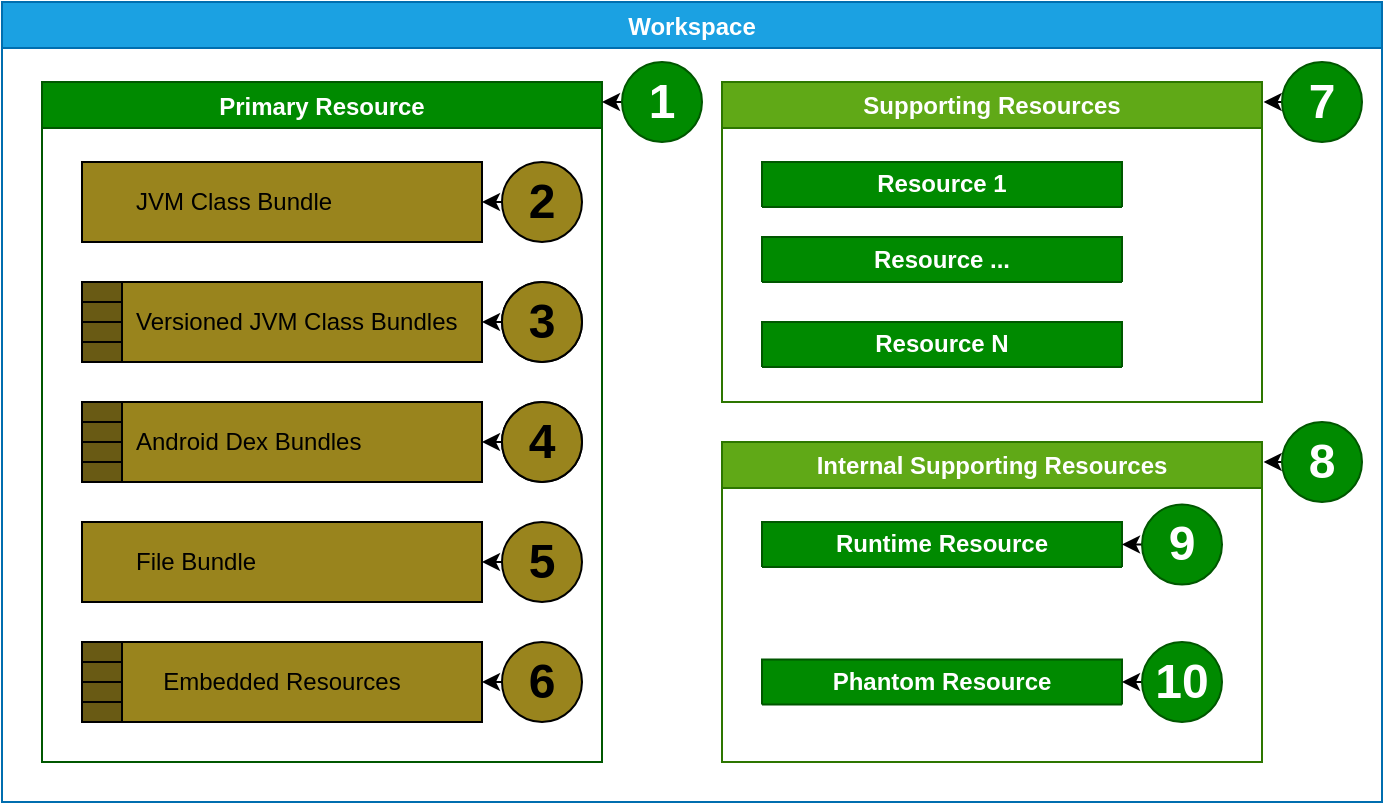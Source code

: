 <mxfile version="20.7.4" type="device"><diagram id="f0k8bnxrfoQ8ZFwOK5Zp" name="Page-1"><mxGraphModel dx="1036" dy="614" grid="1" gridSize="10" guides="1" tooltips="1" connect="1" arrows="1" fold="1" page="1" pageScale="1" pageWidth="850" pageHeight="1100" math="0" shadow="0"><root><mxCell id="0"/><mxCell id="1" parent="0"/><mxCell id="TlZXIhV_7fC7KWZkJwjc-2" value="Workspace" style="swimlane;startSize=23;fillColor=#1ba1e2;fontColor=#ffffff;strokeColor=#006EAF;" parent="1" vertex="1"><mxGeometry x="40" y="40" width="690" height="400" as="geometry"/></mxCell><mxCell id="TlZXIhV_7fC7KWZkJwjc-29" value="Primary Resource" style="swimlane;startSize=23;fillColor=#008a00;fontColor=#ffffff;strokeColor=#005700;" parent="TlZXIhV_7fC7KWZkJwjc-2" vertex="1"><mxGeometry x="20" y="40" width="280" height="340" as="geometry"/></mxCell><mxCell id="TlZXIhV_7fC7KWZkJwjc-30" value="JVM Class Bundle" style="rounded=0;whiteSpace=wrap;html=1;align=left;spacingLeft=25;fillColor=#99841D;" parent="TlZXIhV_7fC7KWZkJwjc-29" vertex="1"><mxGeometry x="20" y="40" width="200" height="40" as="geometry"/></mxCell><mxCell id="TlZXIhV_7fC7KWZkJwjc-31" value="Android Dex Bundles" style="rounded=0;whiteSpace=wrap;html=1;align=left;spacingLeft=25;fillColor=#99841D;" parent="TlZXIhV_7fC7KWZkJwjc-29" vertex="1"><mxGeometry x="20" y="160" width="200" height="40" as="geometry"/></mxCell><mxCell id="TlZXIhV_7fC7KWZkJwjc-32" value="Versioned JVM Class Bundles" style="rounded=0;whiteSpace=wrap;html=1;align=left;spacingLeft=25;fillColor=#99841D;" parent="TlZXIhV_7fC7KWZkJwjc-29" vertex="1"><mxGeometry x="20" y="100" width="200" height="40" as="geometry"/></mxCell><mxCell id="TlZXIhV_7fC7KWZkJwjc-35" value="" style="shape=partialRectangle;whiteSpace=wrap;html=1;top=0;left=0;fillColor=none;" parent="TlZXIhV_7fC7KWZkJwjc-29" vertex="1"><mxGeometry x="20" y="280" width="20" height="10" as="geometry"/></mxCell><mxCell id="TlZXIhV_7fC7KWZkJwjc-36" value="" style="shape=partialRectangle;whiteSpace=wrap;html=1;top=0;left=0;fillColor=none;" parent="TlZXIhV_7fC7KWZkJwjc-29" vertex="1"><mxGeometry x="20" y="290" width="20" height="10" as="geometry"/></mxCell><mxCell id="TlZXIhV_7fC7KWZkJwjc-37" value="" style="shape=partialRectangle;whiteSpace=wrap;html=1;top=0;left=0;fillColor=none;" parent="TlZXIhV_7fC7KWZkJwjc-29" vertex="1"><mxGeometry x="20" y="300" width="20" height="10" as="geometry"/></mxCell><mxCell id="TlZXIhV_7fC7KWZkJwjc-38" value="" style="shape=partialRectangle;whiteSpace=wrap;html=1;top=0;left=0;fillColor=none;" parent="TlZXIhV_7fC7KWZkJwjc-29" vertex="1"><mxGeometry x="20" y="310" width="20" height="10" as="geometry"/></mxCell><mxCell id="TlZXIhV_7fC7KWZkJwjc-66" value="" style="rounded=0;whiteSpace=wrap;html=1;fillColor=#695A14;" parent="TlZXIhV_7fC7KWZkJwjc-29" vertex="1"><mxGeometry x="20" y="160" width="20" height="40" as="geometry"/></mxCell><mxCell id="TlZXIhV_7fC7KWZkJwjc-39" value="" style="shape=partialRectangle;whiteSpace=wrap;html=1;top=0;left=0;fillColor=none;" parent="TlZXIhV_7fC7KWZkJwjc-29" vertex="1"><mxGeometry x="20" y="160" width="20" height="10" as="geometry"/></mxCell><mxCell id="TlZXIhV_7fC7KWZkJwjc-40" value="" style="shape=partialRectangle;whiteSpace=wrap;html=1;top=0;left=0;fillColor=none;" parent="TlZXIhV_7fC7KWZkJwjc-29" vertex="1"><mxGeometry x="20" y="170" width="20" height="10" as="geometry"/></mxCell><mxCell id="TlZXIhV_7fC7KWZkJwjc-41" value="" style="shape=partialRectangle;whiteSpace=wrap;html=1;top=0;left=0;fillColor=none;" parent="TlZXIhV_7fC7KWZkJwjc-29" vertex="1"><mxGeometry x="20" y="180" width="20" height="10" as="geometry"/></mxCell><mxCell id="TlZXIhV_7fC7KWZkJwjc-42" value="" style="shape=partialRectangle;whiteSpace=wrap;html=1;top=0;left=0;fillColor=none;" parent="TlZXIhV_7fC7KWZkJwjc-29" vertex="1"><mxGeometry x="20" y="190" width="20" height="10" as="geometry"/></mxCell><mxCell id="TlZXIhV_7fC7KWZkJwjc-65" value="" style="rounded=0;whiteSpace=wrap;html=1;fillColor=#695A14;" parent="TlZXIhV_7fC7KWZkJwjc-29" vertex="1"><mxGeometry x="20" y="100" width="20" height="40" as="geometry"/></mxCell><mxCell id="TlZXIhV_7fC7KWZkJwjc-47" value="" style="shape=partialRectangle;whiteSpace=wrap;html=1;top=0;left=0;fillColor=none;" parent="TlZXIhV_7fC7KWZkJwjc-29" vertex="1"><mxGeometry x="20" y="100" width="20" height="10" as="geometry"/></mxCell><mxCell id="TlZXIhV_7fC7KWZkJwjc-48" value="" style="shape=partialRectangle;whiteSpace=wrap;html=1;top=0;left=0;fillColor=none;" parent="TlZXIhV_7fC7KWZkJwjc-29" vertex="1"><mxGeometry x="20" y="110" width="20" height="10" as="geometry"/></mxCell><mxCell id="TlZXIhV_7fC7KWZkJwjc-49" value="" style="shape=partialRectangle;whiteSpace=wrap;html=1;top=0;left=0;fillColor=none;" parent="TlZXIhV_7fC7KWZkJwjc-29" vertex="1"><mxGeometry x="20" y="120" width="20" height="10" as="geometry"/></mxCell><mxCell id="TlZXIhV_7fC7KWZkJwjc-50" value="" style="shape=partialRectangle;whiteSpace=wrap;html=1;top=0;left=0;fillColor=none;" parent="TlZXIhV_7fC7KWZkJwjc-29" vertex="1"><mxGeometry x="20" y="130" width="20" height="10" as="geometry"/></mxCell><mxCell id="TlZXIhV_7fC7KWZkJwjc-54" value="&lt;h1&gt;2&lt;/h1&gt;" style="ellipse;whiteSpace=wrap;html=1;fillColor=default;" parent="TlZXIhV_7fC7KWZkJwjc-29" vertex="1"><mxGeometry x="230" y="100" width="40" height="40" as="geometry"/></mxCell><mxCell id="TlZXIhV_7fC7KWZkJwjc-55" value="&lt;h1&gt;3&lt;/h1&gt;" style="ellipse;whiteSpace=wrap;html=1;fillColor=default;" parent="TlZXIhV_7fC7KWZkJwjc-29" vertex="1"><mxGeometry x="230" y="160" width="40" height="40" as="geometry"/></mxCell><mxCell id="TlZXIhV_7fC7KWZkJwjc-76" style="edgeStyle=orthogonalEdgeStyle;rounded=0;orthogonalLoop=1;jettySize=auto;html=1;exitX=0;exitY=0.5;exitDx=0;exitDy=0;entryX=1;entryY=0.5;entryDx=0;entryDy=0;" parent="TlZXIhV_7fC7KWZkJwjc-29" source="TlZXIhV_7fC7KWZkJwjc-56" target="TlZXIhV_7fC7KWZkJwjc-7" edge="1"><mxGeometry relative="1" as="geometry"/></mxCell><mxCell id="TlZXIhV_7fC7KWZkJwjc-56" value="&lt;h1&gt;5&lt;/h1&gt;" style="ellipse;whiteSpace=wrap;html=1;fillColor=#99841D;" parent="TlZXIhV_7fC7KWZkJwjc-29" vertex="1"><mxGeometry x="230" y="220" width="40" height="40" as="geometry"/></mxCell><mxCell id="TlZXIhV_7fC7KWZkJwjc-77" style="edgeStyle=orthogonalEdgeStyle;rounded=0;orthogonalLoop=1;jettySize=auto;html=1;exitX=0;exitY=0.5;exitDx=0;exitDy=0;entryX=1;entryY=0.5;entryDx=0;entryDy=0;" parent="TlZXIhV_7fC7KWZkJwjc-29" source="TlZXIhV_7fC7KWZkJwjc-57" target="TlZXIhV_7fC7KWZkJwjc-18" edge="1"><mxGeometry relative="1" as="geometry"/></mxCell><mxCell id="TlZXIhV_7fC7KWZkJwjc-57" value="&lt;h1&gt;6&lt;/h1&gt;" style="ellipse;whiteSpace=wrap;html=1;fillColor=#99841D;" parent="TlZXIhV_7fC7KWZkJwjc-29" vertex="1"><mxGeometry x="230" y="280" width="40" height="40" as="geometry"/></mxCell><mxCell id="TlZXIhV_7fC7KWZkJwjc-74" style="edgeStyle=orthogonalEdgeStyle;rounded=0;orthogonalLoop=1;jettySize=auto;html=1;exitX=0;exitY=0.5;exitDx=0;exitDy=0;entryX=1;entryY=0.5;entryDx=0;entryDy=0;" parent="TlZXIhV_7fC7KWZkJwjc-29" source="TlZXIhV_7fC7KWZkJwjc-59" target="TlZXIhV_7fC7KWZkJwjc-32" edge="1"><mxGeometry relative="1" as="geometry"/></mxCell><mxCell id="TlZXIhV_7fC7KWZkJwjc-59" value="&lt;h1&gt;3&lt;/h1&gt;" style="ellipse;whiteSpace=wrap;html=1;fillColor=#99841D;" parent="TlZXIhV_7fC7KWZkJwjc-29" vertex="1"><mxGeometry x="230" y="100" width="40" height="40" as="geometry"/></mxCell><mxCell id="TlZXIhV_7fC7KWZkJwjc-75" style="edgeStyle=orthogonalEdgeStyle;rounded=0;orthogonalLoop=1;jettySize=auto;html=1;exitX=0;exitY=0.5;exitDx=0;exitDy=0;entryX=1;entryY=0.5;entryDx=0;entryDy=0;" parent="TlZXIhV_7fC7KWZkJwjc-29" source="TlZXIhV_7fC7KWZkJwjc-60" target="TlZXIhV_7fC7KWZkJwjc-31" edge="1"><mxGeometry relative="1" as="geometry"/></mxCell><mxCell id="TlZXIhV_7fC7KWZkJwjc-60" value="&lt;h1&gt;4&lt;/h1&gt;" style="ellipse;whiteSpace=wrap;html=1;fillColor=#99841D;" parent="TlZXIhV_7fC7KWZkJwjc-29" vertex="1"><mxGeometry x="230" y="160" width="40" height="40" as="geometry"/></mxCell><mxCell id="TlZXIhV_7fC7KWZkJwjc-7" value="File&amp;nbsp;Bundle" style="rounded=0;whiteSpace=wrap;html=1;spacingLeft=25;align=left;fillColor=#99841D;" parent="TlZXIhV_7fC7KWZkJwjc-29" vertex="1"><mxGeometry x="20" y="220" width="200" height="40" as="geometry"/></mxCell><mxCell id="TlZXIhV_7fC7KWZkJwjc-18" value="Embedded Resources" style="rounded=0;whiteSpace=wrap;html=1;fillColor=#99841D;" parent="TlZXIhV_7fC7KWZkJwjc-29" vertex="1"><mxGeometry x="20" y="280" width="200" height="40" as="geometry"/></mxCell><mxCell id="TlZXIhV_7fC7KWZkJwjc-67" value="" style="rounded=0;whiteSpace=wrap;html=1;fillColor=#695A14;" parent="TlZXIhV_7fC7KWZkJwjc-29" vertex="1"><mxGeometry x="20" y="280" width="20" height="40" as="geometry"/></mxCell><mxCell id="TlZXIhV_7fC7KWZkJwjc-21" value="" style="shape=partialRectangle;whiteSpace=wrap;html=1;top=0;left=0;fillColor=none;" parent="TlZXIhV_7fC7KWZkJwjc-29" vertex="1"><mxGeometry x="20" y="280" width="20" height="10" as="geometry"/></mxCell><mxCell id="TlZXIhV_7fC7KWZkJwjc-22" value="" style="shape=partialRectangle;whiteSpace=wrap;html=1;top=0;left=0;fillColor=none;" parent="TlZXIhV_7fC7KWZkJwjc-29" vertex="1"><mxGeometry x="20" y="290" width="20" height="10" as="geometry"/></mxCell><mxCell id="TlZXIhV_7fC7KWZkJwjc-23" value="" style="shape=partialRectangle;whiteSpace=wrap;html=1;top=0;left=0;fillColor=none;" parent="TlZXIhV_7fC7KWZkJwjc-29" vertex="1"><mxGeometry x="20" y="300" width="20" height="10" as="geometry"/></mxCell><mxCell id="TlZXIhV_7fC7KWZkJwjc-24" value="" style="shape=partialRectangle;whiteSpace=wrap;html=1;top=0;left=0;fillColor=none;" parent="TlZXIhV_7fC7KWZkJwjc-29" vertex="1"><mxGeometry x="20" y="310" width="20" height="10" as="geometry"/></mxCell><mxCell id="TlZXIhV_7fC7KWZkJwjc-73" style="edgeStyle=orthogonalEdgeStyle;rounded=0;orthogonalLoop=1;jettySize=auto;html=1;exitX=0;exitY=0.5;exitDx=0;exitDy=0;entryX=1;entryY=0.5;entryDx=0;entryDy=0;" parent="TlZXIhV_7fC7KWZkJwjc-29" source="TlZXIhV_7fC7KWZkJwjc-53" target="TlZXIhV_7fC7KWZkJwjc-30" edge="1"><mxGeometry relative="1" as="geometry"/></mxCell><mxCell id="TlZXIhV_7fC7KWZkJwjc-53" value="&lt;h1&gt;2&lt;/h1&gt;" style="ellipse;whiteSpace=wrap;html=1;fillColor=#99841D;" parent="TlZXIhV_7fC7KWZkJwjc-29" vertex="1"><mxGeometry x="230" y="40" width="40" height="40" as="geometry"/></mxCell><mxCell id="TlZXIhV_7fC7KWZkJwjc-69" value="Supporting Resources" style="swimlane;whiteSpace=wrap;html=1;fillColor=#60a917;fontColor=#ffffff;strokeColor=#2D7600;" parent="TlZXIhV_7fC7KWZkJwjc-2" vertex="1"><mxGeometry x="360" y="40" width="270" height="160" as="geometry"/></mxCell><mxCell id="TlZXIhV_7fC7KWZkJwjc-70" value="Resource 1" style="swimlane;whiteSpace=wrap;html=1;fillColor=#008a00;fontColor=#ffffff;strokeColor=#005700;" parent="TlZXIhV_7fC7KWZkJwjc-69" vertex="1" collapsed="1"><mxGeometry x="20" y="40" width="180" height="22.5" as="geometry"><mxRectangle x="10" y="27.5" width="190" height="195" as="alternateBounds"/></mxGeometry></mxCell><mxCell id="TlZXIhV_7fC7KWZkJwjc-71" value="Resource ..." style="swimlane;whiteSpace=wrap;html=1;fillColor=#008a00;fontColor=#ffffff;strokeColor=#005700;" parent="TlZXIhV_7fC7KWZkJwjc-69" vertex="1" collapsed="1"><mxGeometry x="20" y="77.5" width="180" height="22.5" as="geometry"><mxRectangle x="10" y="27.5" width="190" height="195" as="alternateBounds"/></mxGeometry></mxCell><mxCell id="TlZXIhV_7fC7KWZkJwjc-72" value="Resource N" style="swimlane;whiteSpace=wrap;html=1;fillColor=#008a00;fontColor=#ffffff;strokeColor=#005700;" parent="TlZXIhV_7fC7KWZkJwjc-69" vertex="1" collapsed="1"><mxGeometry x="20" y="120" width="180" height="22.5" as="geometry"><mxRectangle x="10" y="27.5" width="190" height="195" as="alternateBounds"/></mxGeometry></mxCell><mxCell id="TlZXIhV_7fC7KWZkJwjc-79" style="edgeStyle=orthogonalEdgeStyle;rounded=0;orthogonalLoop=1;jettySize=auto;html=1;exitX=0;exitY=0.5;exitDx=0;exitDy=0;entryX=1;entryY=0.03;entryDx=0;entryDy=0;entryPerimeter=0;" parent="TlZXIhV_7fC7KWZkJwjc-2" source="TlZXIhV_7fC7KWZkJwjc-78" target="TlZXIhV_7fC7KWZkJwjc-29" edge="1"><mxGeometry relative="1" as="geometry"/></mxCell><mxCell id="TlZXIhV_7fC7KWZkJwjc-78" value="&lt;h1&gt;1&lt;/h1&gt;" style="ellipse;whiteSpace=wrap;html=1;fillColor=#008a00;fontColor=#ffffff;strokeColor=#005700;" parent="TlZXIhV_7fC7KWZkJwjc-2" vertex="1"><mxGeometry x="310" y="30" width="40" height="40" as="geometry"/></mxCell><mxCell id="TlZXIhV_7fC7KWZkJwjc-81" style="edgeStyle=orthogonalEdgeStyle;rounded=0;orthogonalLoop=1;jettySize=auto;html=1;exitX=0;exitY=0.5;exitDx=0;exitDy=0;entryX=1.003;entryY=0.061;entryDx=0;entryDy=0;entryPerimeter=0;" parent="TlZXIhV_7fC7KWZkJwjc-2" source="TlZXIhV_7fC7KWZkJwjc-80" target="TlZXIhV_7fC7KWZkJwjc-69" edge="1"><mxGeometry relative="1" as="geometry"/></mxCell><mxCell id="TlZXIhV_7fC7KWZkJwjc-80" value="&lt;h1&gt;7&lt;/h1&gt;" style="ellipse;whiteSpace=wrap;html=1;fillColor=#008a00;fontColor=#ffffff;strokeColor=#005700;" parent="TlZXIhV_7fC7KWZkJwjc-2" vertex="1"><mxGeometry x="640" y="30" width="40" height="40" as="geometry"/></mxCell><mxCell id="TlZXIhV_7fC7KWZkJwjc-82" value="Internal Supporting Resources" style="swimlane;whiteSpace=wrap;html=1;fillColor=#60a917;fontColor=#ffffff;strokeColor=#2D7600;" parent="TlZXIhV_7fC7KWZkJwjc-2" vertex="1"><mxGeometry x="360" y="220" width="270" height="160" as="geometry"/></mxCell><mxCell id="TlZXIhV_7fC7KWZkJwjc-83" value="Runtime Resource" style="swimlane;whiteSpace=wrap;html=1;fillColor=#008a00;fontColor=#ffffff;strokeColor=#005700;" parent="TlZXIhV_7fC7KWZkJwjc-82" vertex="1" collapsed="1"><mxGeometry x="20" y="40" width="180" height="22.5" as="geometry"><mxRectangle x="10" y="27.5" width="190" height="195" as="alternateBounds"/></mxGeometry></mxCell><mxCell id="TlZXIhV_7fC7KWZkJwjc-84" value="Phantom Resource" style="swimlane;whiteSpace=wrap;html=1;fillColor=#008a00;fontColor=#ffffff;strokeColor=#005700;" parent="TlZXIhV_7fC7KWZkJwjc-82" vertex="1" collapsed="1"><mxGeometry x="20" y="108.75" width="180" height="22.5" as="geometry"><mxRectangle x="10" y="27.5" width="190" height="195" as="alternateBounds"/></mxGeometry></mxCell><mxCell id="TlZXIhV_7fC7KWZkJwjc-93" style="edgeStyle=orthogonalEdgeStyle;rounded=0;orthogonalLoop=1;jettySize=auto;html=1;exitX=0;exitY=0.5;exitDx=0;exitDy=0;entryX=1;entryY=0.5;entryDx=0;entryDy=0;" parent="TlZXIhV_7fC7KWZkJwjc-82" source="TlZXIhV_7fC7KWZkJwjc-86" target="TlZXIhV_7fC7KWZkJwjc-83" edge="1"><mxGeometry relative="1" as="geometry"/></mxCell><mxCell id="TlZXIhV_7fC7KWZkJwjc-86" value="&lt;h1&gt;9&lt;/h1&gt;" style="ellipse;whiteSpace=wrap;html=1;fillColor=#008a00;fontColor=#ffffff;strokeColor=#005700;" parent="TlZXIhV_7fC7KWZkJwjc-82" vertex="1"><mxGeometry x="210" y="31.25" width="40" height="40" as="geometry"/></mxCell><mxCell id="TlZXIhV_7fC7KWZkJwjc-92" style="edgeStyle=orthogonalEdgeStyle;rounded=0;orthogonalLoop=1;jettySize=auto;html=1;exitX=0;exitY=0.5;exitDx=0;exitDy=0;entryX=1;entryY=0.5;entryDx=0;entryDy=0;" parent="TlZXIhV_7fC7KWZkJwjc-82" source="TlZXIhV_7fC7KWZkJwjc-91" target="TlZXIhV_7fC7KWZkJwjc-84" edge="1"><mxGeometry relative="1" as="geometry"/></mxCell><mxCell id="TlZXIhV_7fC7KWZkJwjc-91" value="&lt;h1&gt;10&lt;/h1&gt;" style="ellipse;whiteSpace=wrap;html=1;fillColor=#008a00;fontColor=#ffffff;strokeColor=#005700;" parent="TlZXIhV_7fC7KWZkJwjc-82" vertex="1"><mxGeometry x="210" y="100" width="40" height="40" as="geometry"/></mxCell><mxCell id="TlZXIhV_7fC7KWZkJwjc-95" style="edgeStyle=orthogonalEdgeStyle;rounded=0;orthogonalLoop=1;jettySize=auto;html=1;exitX=0;exitY=0.5;exitDx=0;exitDy=0;entryX=1.003;entryY=0.066;entryDx=0;entryDy=0;entryPerimeter=0;" parent="TlZXIhV_7fC7KWZkJwjc-2" source="TlZXIhV_7fC7KWZkJwjc-94" target="TlZXIhV_7fC7KWZkJwjc-82" edge="1"><mxGeometry relative="1" as="geometry"/></mxCell><mxCell id="TlZXIhV_7fC7KWZkJwjc-94" value="&lt;h1&gt;8&lt;/h1&gt;" style="ellipse;whiteSpace=wrap;html=1;fillColor=#008a00;fontColor=#ffffff;strokeColor=#005700;" parent="TlZXIhV_7fC7KWZkJwjc-2" vertex="1"><mxGeometry x="640" y="210" width="40" height="40" as="geometry"/></mxCell></root></mxGraphModel></diagram></mxfile>